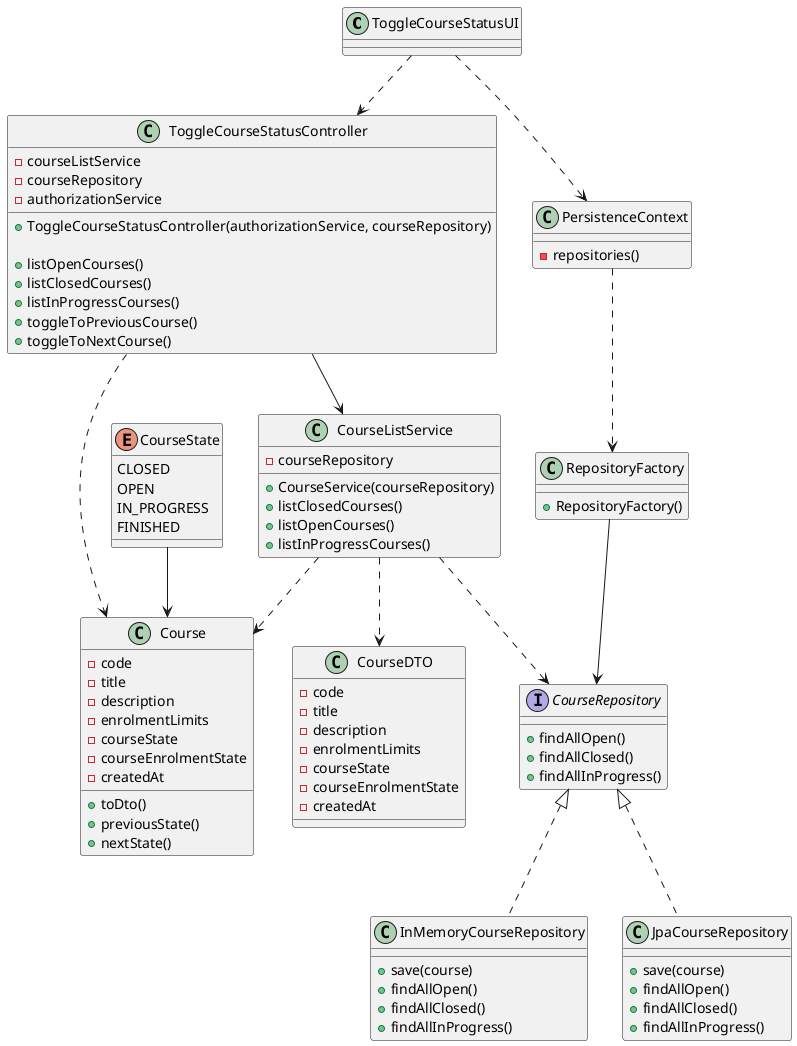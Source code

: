@startuml US1004_CD

class ToggleCourseStatusUI {

}

class ToggleCourseStatusController {
- courseListService
- courseRepository
- authorizationService
+ ToggleCourseStatusController(authorizationService, courseRepository)

+ listOpenCourses()
+ listClosedCourses()
+ listInProgressCourses()
+ toggleToPreviousCourse()
+ toggleToNextCourse()
}


class Course {
  - code
  - title
  - description
  - enrolmentLimits
  - courseState
  - courseEnrolmentState
  - createdAt
  + toDto()
  + previousState()
  + nextState()
}

class RepositoryFactory {
  + RepositoryFactory()
}

interface CourseRepository {

  + findAllOpen()
  + findAllClosed()
  + findAllInProgress()
}

class CourseListService {
  - courseRepository

  + CourseService(courseRepository)
  + listClosedCourses()
  + listOpenCourses()
  + listInProgressCourses()
}

class CourseDTO {
  - code
  - title
  - description
  - enrolmentLimits
  - courseState
  - courseEnrolmentState
  - createdAt
}

class InMemoryCourseRepository {
  + save(course)
  + findAllOpen()
  + findAllClosed()
  + findAllInProgress()
}

class JpaCourseRepository {
  + save(course)
  + findAllOpen()
  + findAllClosed()
  + findAllInProgress()
}

class PersistenceContext {
  - repositories()
}


enum CourseState {
  CLOSED
  OPEN
  IN_PROGRESS
  FINISHED
}

CourseState --> Course

PersistenceContext ..> RepositoryFactory
RepositoryFactory --> CourseRepository

CourseRepository <|.. InMemoryCourseRepository
CourseRepository <|.. JpaCourseRepository
ToggleCourseStatusUI ..> PersistenceContext
ToggleCourseStatusController ..> Course
ToggleCourseStatusUI ..> ToggleCourseStatusController

CourseListService ..> Course
CourseListService ..> CourseDTO
CourseListService ..> CourseRepository

ToggleCourseStatusController --> CourseListService

@enduml
